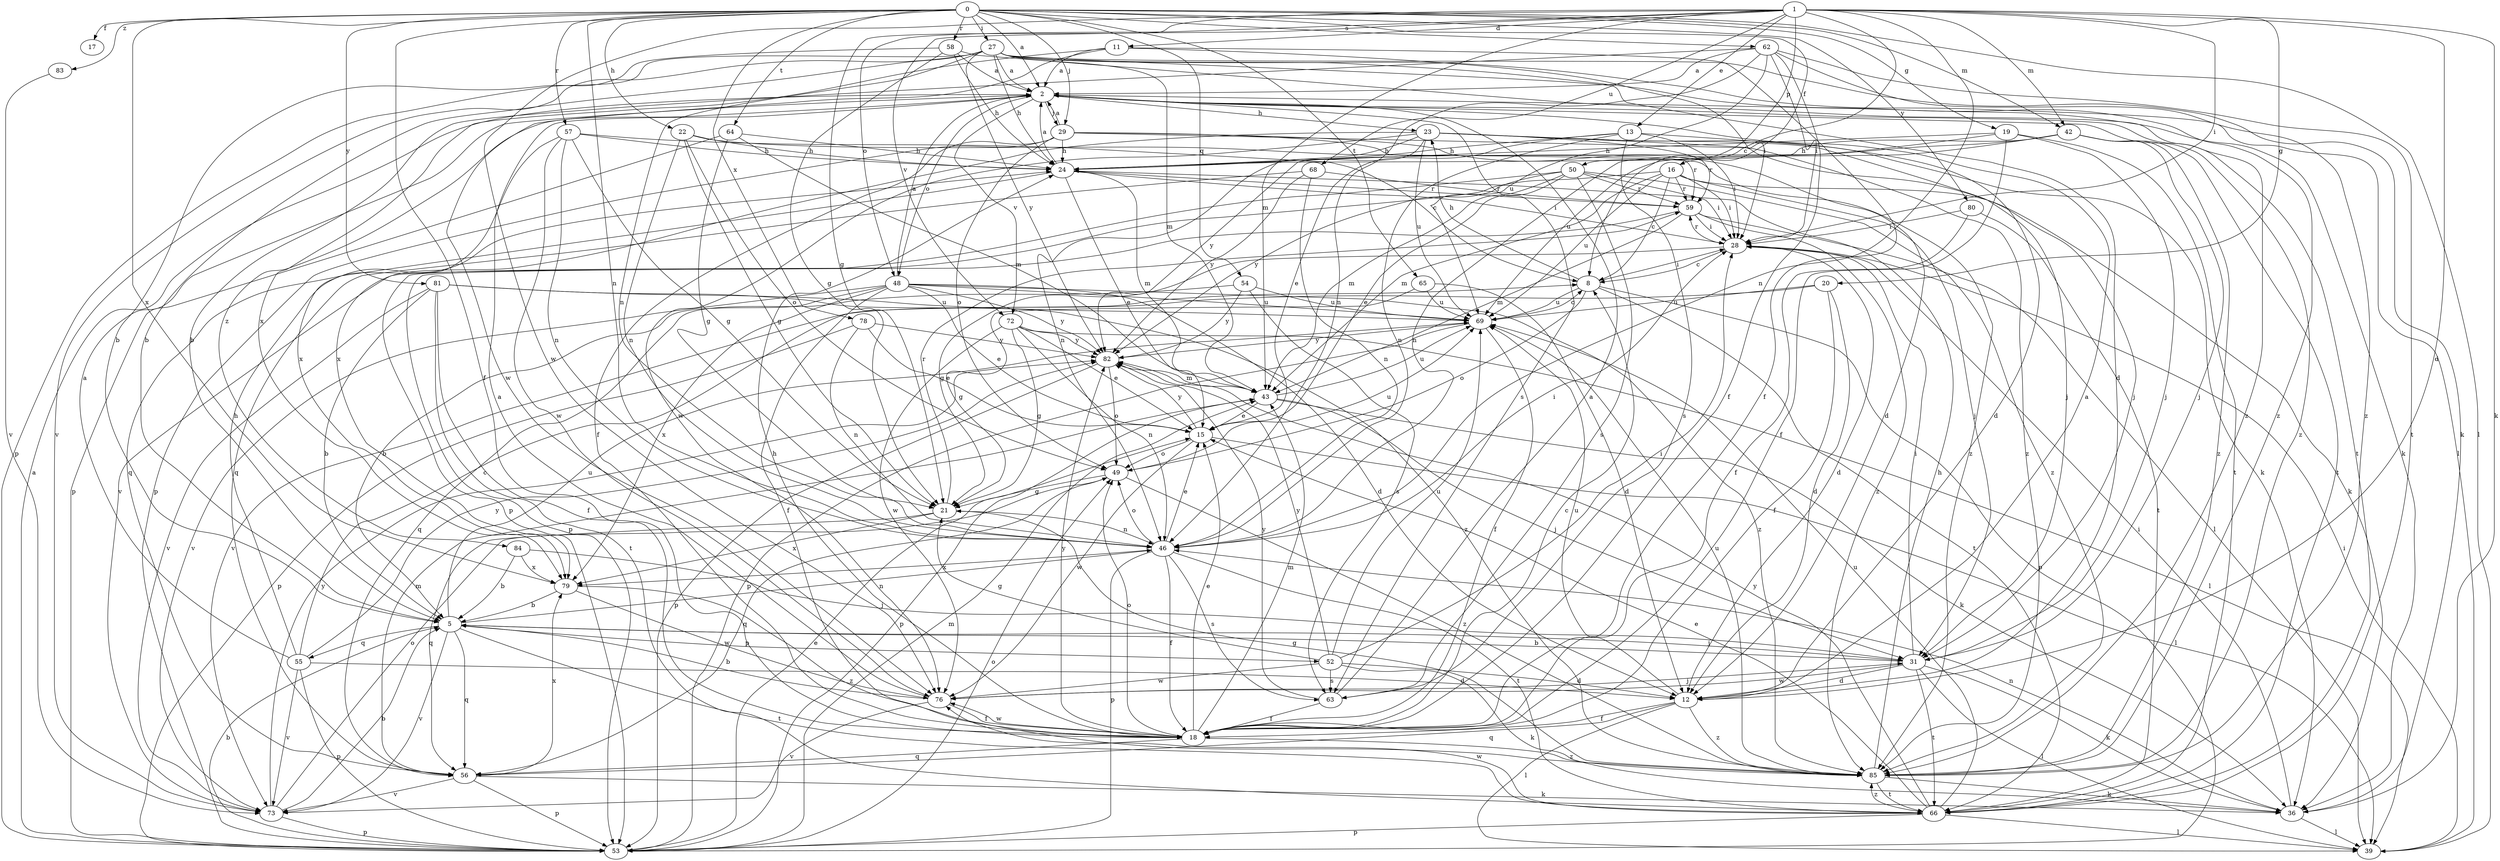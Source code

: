 strict digraph  {
0;
1;
2;
5;
8;
11;
12;
13;
15;
16;
17;
18;
19;
20;
21;
22;
23;
24;
27;
28;
29;
31;
36;
39;
42;
43;
46;
48;
49;
50;
52;
53;
54;
55;
56;
57;
58;
59;
62;
63;
64;
65;
66;
68;
69;
72;
73;
76;
78;
79;
80;
81;
82;
83;
84;
85;
0 -> 2  [label=a];
0 -> 16  [label=f];
0 -> 17  [label=f];
0 -> 18  [label=f];
0 -> 19  [label=g];
0 -> 22  [label=h];
0 -> 27  [label=i];
0 -> 29  [label=j];
0 -> 39  [label=l];
0 -> 42  [label=m];
0 -> 46  [label=n];
0 -> 54  [label=q];
0 -> 57  [label=r];
0 -> 58  [label=r];
0 -> 62  [label=s];
0 -> 64  [label=t];
0 -> 65  [label=t];
0 -> 78  [label=x];
0 -> 79  [label=x];
0 -> 80  [label=y];
0 -> 81  [label=y];
0 -> 83  [label=z];
1 -> 8  [label=c];
1 -> 11  [label=d];
1 -> 12  [label=d];
1 -> 13  [label=e];
1 -> 20  [label=g];
1 -> 21  [label=g];
1 -> 28  [label=i];
1 -> 36  [label=k];
1 -> 42  [label=m];
1 -> 43  [label=m];
1 -> 46  [label=n];
1 -> 48  [label=o];
1 -> 50  [label=p];
1 -> 68  [label=u];
1 -> 72  [label=v];
1 -> 76  [label=w];
2 -> 23  [label=h];
2 -> 29  [label=j];
2 -> 36  [label=k];
2 -> 48  [label=o];
2 -> 63  [label=s];
2 -> 66  [label=t];
2 -> 72  [label=v];
2 -> 84  [label=z];
2 -> 85  [label=z];
5 -> 31  [label=j];
5 -> 46  [label=n];
5 -> 52  [label=p];
5 -> 55  [label=q];
5 -> 56  [label=q];
5 -> 66  [label=t];
5 -> 69  [label=u];
5 -> 73  [label=v];
8 -> 23  [label=h];
8 -> 28  [label=i];
8 -> 49  [label=o];
8 -> 53  [label=p];
8 -> 66  [label=t];
8 -> 69  [label=u];
11 -> 2  [label=a];
11 -> 18  [label=f];
11 -> 28  [label=i];
11 -> 76  [label=w];
11 -> 79  [label=x];
12 -> 2  [label=a];
12 -> 18  [label=f];
12 -> 39  [label=l];
12 -> 56  [label=q];
12 -> 69  [label=u];
12 -> 85  [label=z];
13 -> 12  [label=d];
13 -> 15  [label=e];
13 -> 24  [label=h];
13 -> 28  [label=i];
13 -> 46  [label=n];
13 -> 63  [label=s];
15 -> 39  [label=l];
15 -> 49  [label=o];
15 -> 76  [label=w];
15 -> 82  [label=y];
16 -> 8  [label=c];
16 -> 28  [label=i];
16 -> 31  [label=j];
16 -> 36  [label=k];
16 -> 43  [label=m];
16 -> 53  [label=p];
16 -> 59  [label=r];
16 -> 69  [label=u];
18 -> 8  [label=c];
18 -> 15  [label=e];
18 -> 24  [label=h];
18 -> 43  [label=m];
18 -> 49  [label=o];
18 -> 56  [label=q];
18 -> 76  [label=w];
18 -> 82  [label=y];
18 -> 85  [label=z];
19 -> 18  [label=f];
19 -> 24  [label=h];
19 -> 31  [label=j];
19 -> 46  [label=n];
19 -> 66  [label=t];
20 -> 12  [label=d];
20 -> 18  [label=f];
20 -> 69  [label=u];
20 -> 73  [label=v];
21 -> 46  [label=n];
21 -> 56  [label=q];
21 -> 59  [label=r];
21 -> 79  [label=x];
22 -> 21  [label=g];
22 -> 24  [label=h];
22 -> 46  [label=n];
22 -> 49  [label=o];
22 -> 85  [label=z];
23 -> 24  [label=h];
23 -> 31  [label=j];
23 -> 36  [label=k];
23 -> 46  [label=n];
23 -> 59  [label=r];
23 -> 69  [label=u];
23 -> 76  [label=w];
23 -> 79  [label=x];
23 -> 85  [label=z];
24 -> 2  [label=a];
24 -> 15  [label=e];
24 -> 28  [label=i];
24 -> 43  [label=m];
24 -> 56  [label=q];
24 -> 59  [label=r];
27 -> 2  [label=a];
27 -> 5  [label=b];
27 -> 12  [label=d];
27 -> 24  [label=h];
27 -> 36  [label=k];
27 -> 39  [label=l];
27 -> 43  [label=m];
27 -> 46  [label=n];
27 -> 53  [label=p];
27 -> 73  [label=v];
27 -> 82  [label=y];
27 -> 85  [label=z];
28 -> 8  [label=c];
28 -> 12  [label=d];
28 -> 21  [label=g];
28 -> 59  [label=r];
29 -> 2  [label=a];
29 -> 12  [label=d];
29 -> 18  [label=f];
29 -> 24  [label=h];
29 -> 31  [label=j];
29 -> 49  [label=o];
29 -> 53  [label=p];
29 -> 59  [label=r];
31 -> 5  [label=b];
31 -> 12  [label=d];
31 -> 28  [label=i];
31 -> 36  [label=k];
31 -> 39  [label=l];
31 -> 66  [label=t];
31 -> 76  [label=w];
36 -> 28  [label=i];
36 -> 39  [label=l];
36 -> 46  [label=n];
39 -> 28  [label=i];
42 -> 24  [label=h];
42 -> 31  [label=j];
42 -> 66  [label=t];
42 -> 69  [label=u];
42 -> 82  [label=y];
42 -> 85  [label=z];
43 -> 15  [label=e];
43 -> 31  [label=j];
43 -> 36  [label=k];
43 -> 53  [label=p];
43 -> 69  [label=u];
46 -> 15  [label=e];
46 -> 18  [label=f];
46 -> 28  [label=i];
46 -> 49  [label=o];
46 -> 53  [label=p];
46 -> 63  [label=s];
46 -> 66  [label=t];
46 -> 79  [label=x];
48 -> 2  [label=a];
48 -> 5  [label=b];
48 -> 12  [label=d];
48 -> 15  [label=e];
48 -> 18  [label=f];
48 -> 69  [label=u];
48 -> 73  [label=v];
48 -> 79  [label=x];
48 -> 82  [label=y];
48 -> 85  [label=z];
49 -> 21  [label=g];
49 -> 56  [label=q];
49 -> 69  [label=u];
49 -> 85  [label=z];
50 -> 15  [label=e];
50 -> 28  [label=i];
50 -> 43  [label=m];
50 -> 59  [label=r];
50 -> 63  [label=s];
50 -> 73  [label=v];
50 -> 82  [label=y];
50 -> 85  [label=z];
52 -> 12  [label=d];
52 -> 21  [label=g];
52 -> 28  [label=i];
52 -> 36  [label=k];
52 -> 63  [label=s];
52 -> 69  [label=u];
52 -> 76  [label=w];
52 -> 82  [label=y];
53 -> 2  [label=a];
53 -> 5  [label=b];
53 -> 15  [label=e];
53 -> 43  [label=m];
53 -> 49  [label=o];
54 -> 56  [label=q];
54 -> 63  [label=s];
54 -> 69  [label=u];
54 -> 82  [label=y];
55 -> 2  [label=a];
55 -> 8  [label=c];
55 -> 12  [label=d];
55 -> 24  [label=h];
55 -> 53  [label=p];
55 -> 73  [label=v];
55 -> 82  [label=y];
56 -> 36  [label=k];
56 -> 43  [label=m];
56 -> 53  [label=p];
56 -> 73  [label=v];
56 -> 79  [label=x];
57 -> 8  [label=c];
57 -> 21  [label=g];
57 -> 24  [label=h];
57 -> 46  [label=n];
57 -> 76  [label=w];
57 -> 79  [label=x];
58 -> 2  [label=a];
58 -> 5  [label=b];
58 -> 21  [label=g];
58 -> 24  [label=h];
58 -> 85  [label=z];
59 -> 28  [label=i];
59 -> 39  [label=l];
59 -> 43  [label=m];
59 -> 53  [label=p];
59 -> 85  [label=z];
62 -> 2  [label=a];
62 -> 5  [label=b];
62 -> 18  [label=f];
62 -> 28  [label=i];
62 -> 46  [label=n];
62 -> 66  [label=t];
62 -> 69  [label=u];
62 -> 85  [label=z];
63 -> 2  [label=a];
63 -> 18  [label=f];
63 -> 82  [label=y];
64 -> 21  [label=g];
64 -> 24  [label=h];
64 -> 43  [label=m];
64 -> 53  [label=p];
65 -> 12  [label=d];
65 -> 21  [label=g];
65 -> 69  [label=u];
66 -> 15  [label=e];
66 -> 39  [label=l];
66 -> 53  [label=p];
66 -> 69  [label=u];
66 -> 76  [label=w];
66 -> 82  [label=y];
66 -> 85  [label=z];
68 -> 46  [label=n];
68 -> 56  [label=q];
68 -> 59  [label=r];
68 -> 82  [label=y];
69 -> 8  [label=c];
69 -> 18  [label=f];
69 -> 53  [label=p];
69 -> 82  [label=y];
72 -> 15  [label=e];
72 -> 21  [label=g];
72 -> 39  [label=l];
72 -> 46  [label=n];
72 -> 76  [label=w];
72 -> 82  [label=y];
73 -> 5  [label=b];
73 -> 49  [label=o];
73 -> 53  [label=p];
73 -> 82  [label=y];
76 -> 2  [label=a];
76 -> 5  [label=b];
76 -> 18  [label=f];
76 -> 31  [label=j];
76 -> 73  [label=v];
78 -> 15  [label=e];
78 -> 46  [label=n];
78 -> 53  [label=p];
78 -> 82  [label=y];
79 -> 5  [label=b];
79 -> 76  [label=w];
79 -> 85  [label=z];
80 -> 18  [label=f];
80 -> 28  [label=i];
80 -> 66  [label=t];
81 -> 5  [label=b];
81 -> 18  [label=f];
81 -> 66  [label=t];
81 -> 69  [label=u];
81 -> 73  [label=v];
81 -> 85  [label=z];
82 -> 43  [label=m];
82 -> 49  [label=o];
82 -> 53  [label=p];
83 -> 73  [label=v];
84 -> 5  [label=b];
84 -> 31  [label=j];
84 -> 79  [label=x];
85 -> 21  [label=g];
85 -> 24  [label=h];
85 -> 36  [label=k];
85 -> 66  [label=t];
85 -> 69  [label=u];
}
